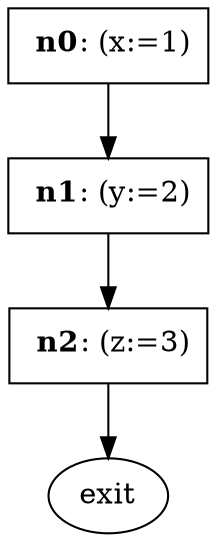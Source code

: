 digraph product {
n0 [label=< <B>n0</B>: (x:=1)>, shape=box]
n0 -> n1
n1 [label=< <B>n1</B>: (y:=2)>, shape=box]
n1 -> n2
n2 [label=< <B>n2</B>: (z:=3)>, shape=box]
n2 -> exit
}

